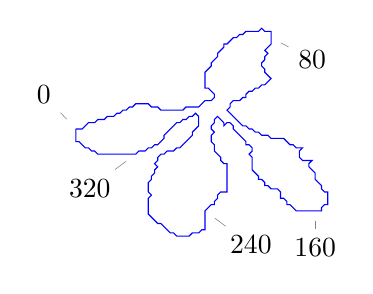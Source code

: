 % !TEX encoding = utf8
% !TEX program = pdflatex
% !TEX spellcheck = en_GB
% !TEX root = ../../../cropweedrecognition.tex

% This file was created by matlab2tikz v0.1.4.
% Copyright (c) 2008--2012, Nico Schlömer <nico.schloemer@gmail.com>
% All rights reserved.
% 
% The latest updates can be retrieved from
%   http://www.mathworks.com/matlabcentral/fileexchange/22022-matlab2tikz
% where you can also make suggestions and rate matlab2tikz.
% 
% 
% 
\begin{tikzpicture}

% Axis at [0.13 0.11 0.78 0.81]
\begin{axis}[%
x=0.04cm, y=-0.04cm,
scale only axis,
enlargelimits=0.2,
%y dir=reverse,
hide x axis,
hide y axis]
\addplot [
color=blue,
solid
]
coordinates{
 (3,34)(4,34)(5,34)(6,33)(7,32)(8,32)(9,32)(10,31)(11,31)(12,31)(13,30)(14,30)(15,30)(16,29)(17,29)(18,28)(19,28)(20,27)(21,27)(22,26)(23,26)(24,26)(25,26)(26,26)(27,27)(28,27)(29,27)(30,28)(31,28)(32,28)(33,28)(34,28)(35,28)(36,28)(37,28)(38,27)(39,27)(40,27)(41,27)(42,27)(43,26)(44,25)(45,25)(46,25)(47,24)(47,23)(46,22)(45,21)(44,21)(44,20)(44,19)(44,18)(44,17)(44,16)(45,15)(46,14)(46,13)(47,12)(48,11)(48,10)(49,9)(50,8)(50,7)(51,7)(52,6)(53,5)(54,5)(55,4)(56,4)(57,3)(58,3)(59,3)(60,3)(61,3)(62,2)(63,3)(64,3)(65,3)(65,4)(65,5)(65,6)(65,7)(64,8)(63,9)(64,10)(63,11)(63,12)(62,13)(62,14)(63,15)(63,16)(64,17)(65,18)(64,19)(63,20)(62,20)(61,21)(60,21)(59,22)(58,22)(57,23)(57,24)(56,24)(55,25)(54,25)(53,25)(52,26)(52,27)(51,28)(52,29)(53,30)(54,31)(55,32)(56,33)(57,33)(58,34)(59,34)(60,35)(61,35)(62,36)(63,36)(64,36)(65,37)(66,37)(67,37)(68,37)(69,37)(70,38)(71,39)(72,39)(73,40)(74,40)(75,40)(74,41)(74,42)(74,43)(75,44)(76,44)(77,44)(78,44)(77,45)(77,46)(78,47)(79,48)(79,49)(79,50)(80,51)(81,52)(81,53)(82,54)(83,54)(83,55)(83,56)(83,57)(83,58)(82,58)(81,59)(81,60)(80,60)(79,60)(78,60)(77,60)(76,60)(75,60)(74,60)(73,60)(72,59)(71,58)(70,58)(70,57)(69,56)(68,56)(68,55)(68,54)(67,53)(66,53)(65,53)(64,52)(63,52)(63,51)(62,50)(61,50)(61,49)(60,48)(59,47)(59,46)(59,45)(59,44)(59,43)(58,42)(59,41)(59,40)(58,39)(57,39)(57,38)(56,37)(55,36)(54,35)(53,34)(53,33)(52,32)(51,32)(50,33)(50,32)(49,31)(48,30)(47,31)(47,32)(46,33)(46,34)(47,35)(46,36)(46,37)(46,38)(47,39)(47,40)(47,41)(48,42)(49,43)(49,44)(50,45)(51,45)(51,46)(51,47)(51,48)(51,49)(51,50)(51,51)(51,52)(51,53)(51,54)(50,54)(49,54)(48,55)(48,56)(47,57)(47,58)(46,58)(45,59)(44,60)(44,61)(44,62)(44,63)(44,64)(44,65)(44,66)(43,66)(42,67)(41,67)(40,67)(39,68)(35,68)(34,67)(33,67)(32,66)(31,65)(30,64)(29,64)(28,63)(27,62)(26,61)(26,60)(26,59)(26,58)(26,57)(26,56)(27,55)(26,54)(26,53)(26,52)(26,51)(27,50)(27,49)(28,48)(28,47)(29,46)(28,45)(29,44)(29,43)(30,42)(31,42)(32,41)(33,41)(34,41)(35,40)(36,40)(37,39)(38,38)(39,37)(40,36)(40,35)(41,34)(42,33)(42,32)(42,31)(42,30)(41,29)(40,30)(39,30)(38,31)(37,31)(36,32)(35,32)(34,33)(33,34)(32,35)(31,36)(31,37)(30,38)(29,39)(28,39)(27,40)(26,40)(25,41)(24,41)(23,41)(22,42)(21,42)(20,42)(19,42)(18,42)(17,42)(16,42)(15,42)(14,42)(13,42)(12,42)(11,42)(10,42)(9,41)(8,41)(7,40)(6,40)(5,39)(4,38)(3,38)(3,37)(3,36)(3,35)(3,34) 
};

\begin{scope}[pin distance=1mm]
	\node[pin=135:{$0$}] at (axis cs:3, 34) {};
	\node[pin=-10:{$80$}] at (axis cs:65, 5) {};
	\node[pin=-90:{$160$}] at (axis cs:79, 60) {};
	\node[pin=-45:{$240$}] at (axis cs:44, 60) {};
	\node[pin=-135:{$320$}] at (axis cs:22, 42) {};
\end{scope}

%\node[above, inner sep=0mm, text=red]
%at (axis cs:3, 34) {0};
%\node[above, inner sep=0mm, text=red]
%at (axis cs:22, 26) {20};
%\node[right, inner sep=0mm, text=red]
%at (axis cs:42, 27) {40};
%\node[above left, inner sep=0mm, text=red]
%at (axis cs:48, 10) {60};
%\node[right, inner sep=0mm, text=red]
%at (axis cs:65, 5) {80};
%\node[below right, inner sep=0mm, text=red]
%at (axis cs:58, 22) {100};
%\node[above right, inner sep=0mm, text=red]
%at (axis cs:62, 36) {120};
%\node[right, inner sep=0mm, text=red]
%at (axis cs:78, 44) {140};
%\node[below right, inner sep=0mm, text=red]
%at (axis cs:79, 60) {160};
%\node[right, inner sep=0mm, text=red]
%at (axis cs:63, 51) {180};
%\node[right, inner sep=0mm, text=red]
%at (axis cs:53, 33) {200};
%\node[right, inner sep=0mm, text=red]
%at (axis cs:49, 44) {220};
%\node[below right, inner sep=0mm, text=red]
%at (axis cs:44, 60) {240};
%\node[below left, inner sep=0mm, text=red]
%at (axis cs:30, 64) {260};
%\node[right, inner sep=0mm, text=red]
%at (axis cs:28, 45) {280};
%\node[right, inner sep=0mm, text=red]
%at (axis cs:41, 29) {300};
%\node[below left, inner sep=0mm, text=red]
%at (axis cs:22, 42) {320};
%\node[left, inner sep=0mm, text=red]
%at (axis cs:3, 37) {340};
\end{axis}
\end{tikzpicture}
